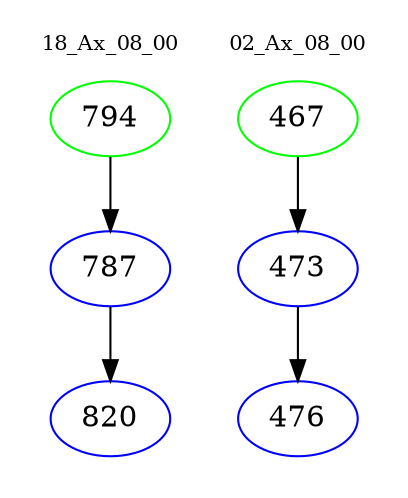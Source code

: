 digraph{
subgraph cluster_0 {
color = white
label = "18_Ax_08_00";
fontsize=10;
T0_794 [label="794", color="green"]
T0_794 -> T0_787 [color="black"]
T0_787 [label="787", color="blue"]
T0_787 -> T0_820 [color="black"]
T0_820 [label="820", color="blue"]
}
subgraph cluster_1 {
color = white
label = "02_Ax_08_00";
fontsize=10;
T1_467 [label="467", color="green"]
T1_467 -> T1_473 [color="black"]
T1_473 [label="473", color="blue"]
T1_473 -> T1_476 [color="black"]
T1_476 [label="476", color="blue"]
}
}
